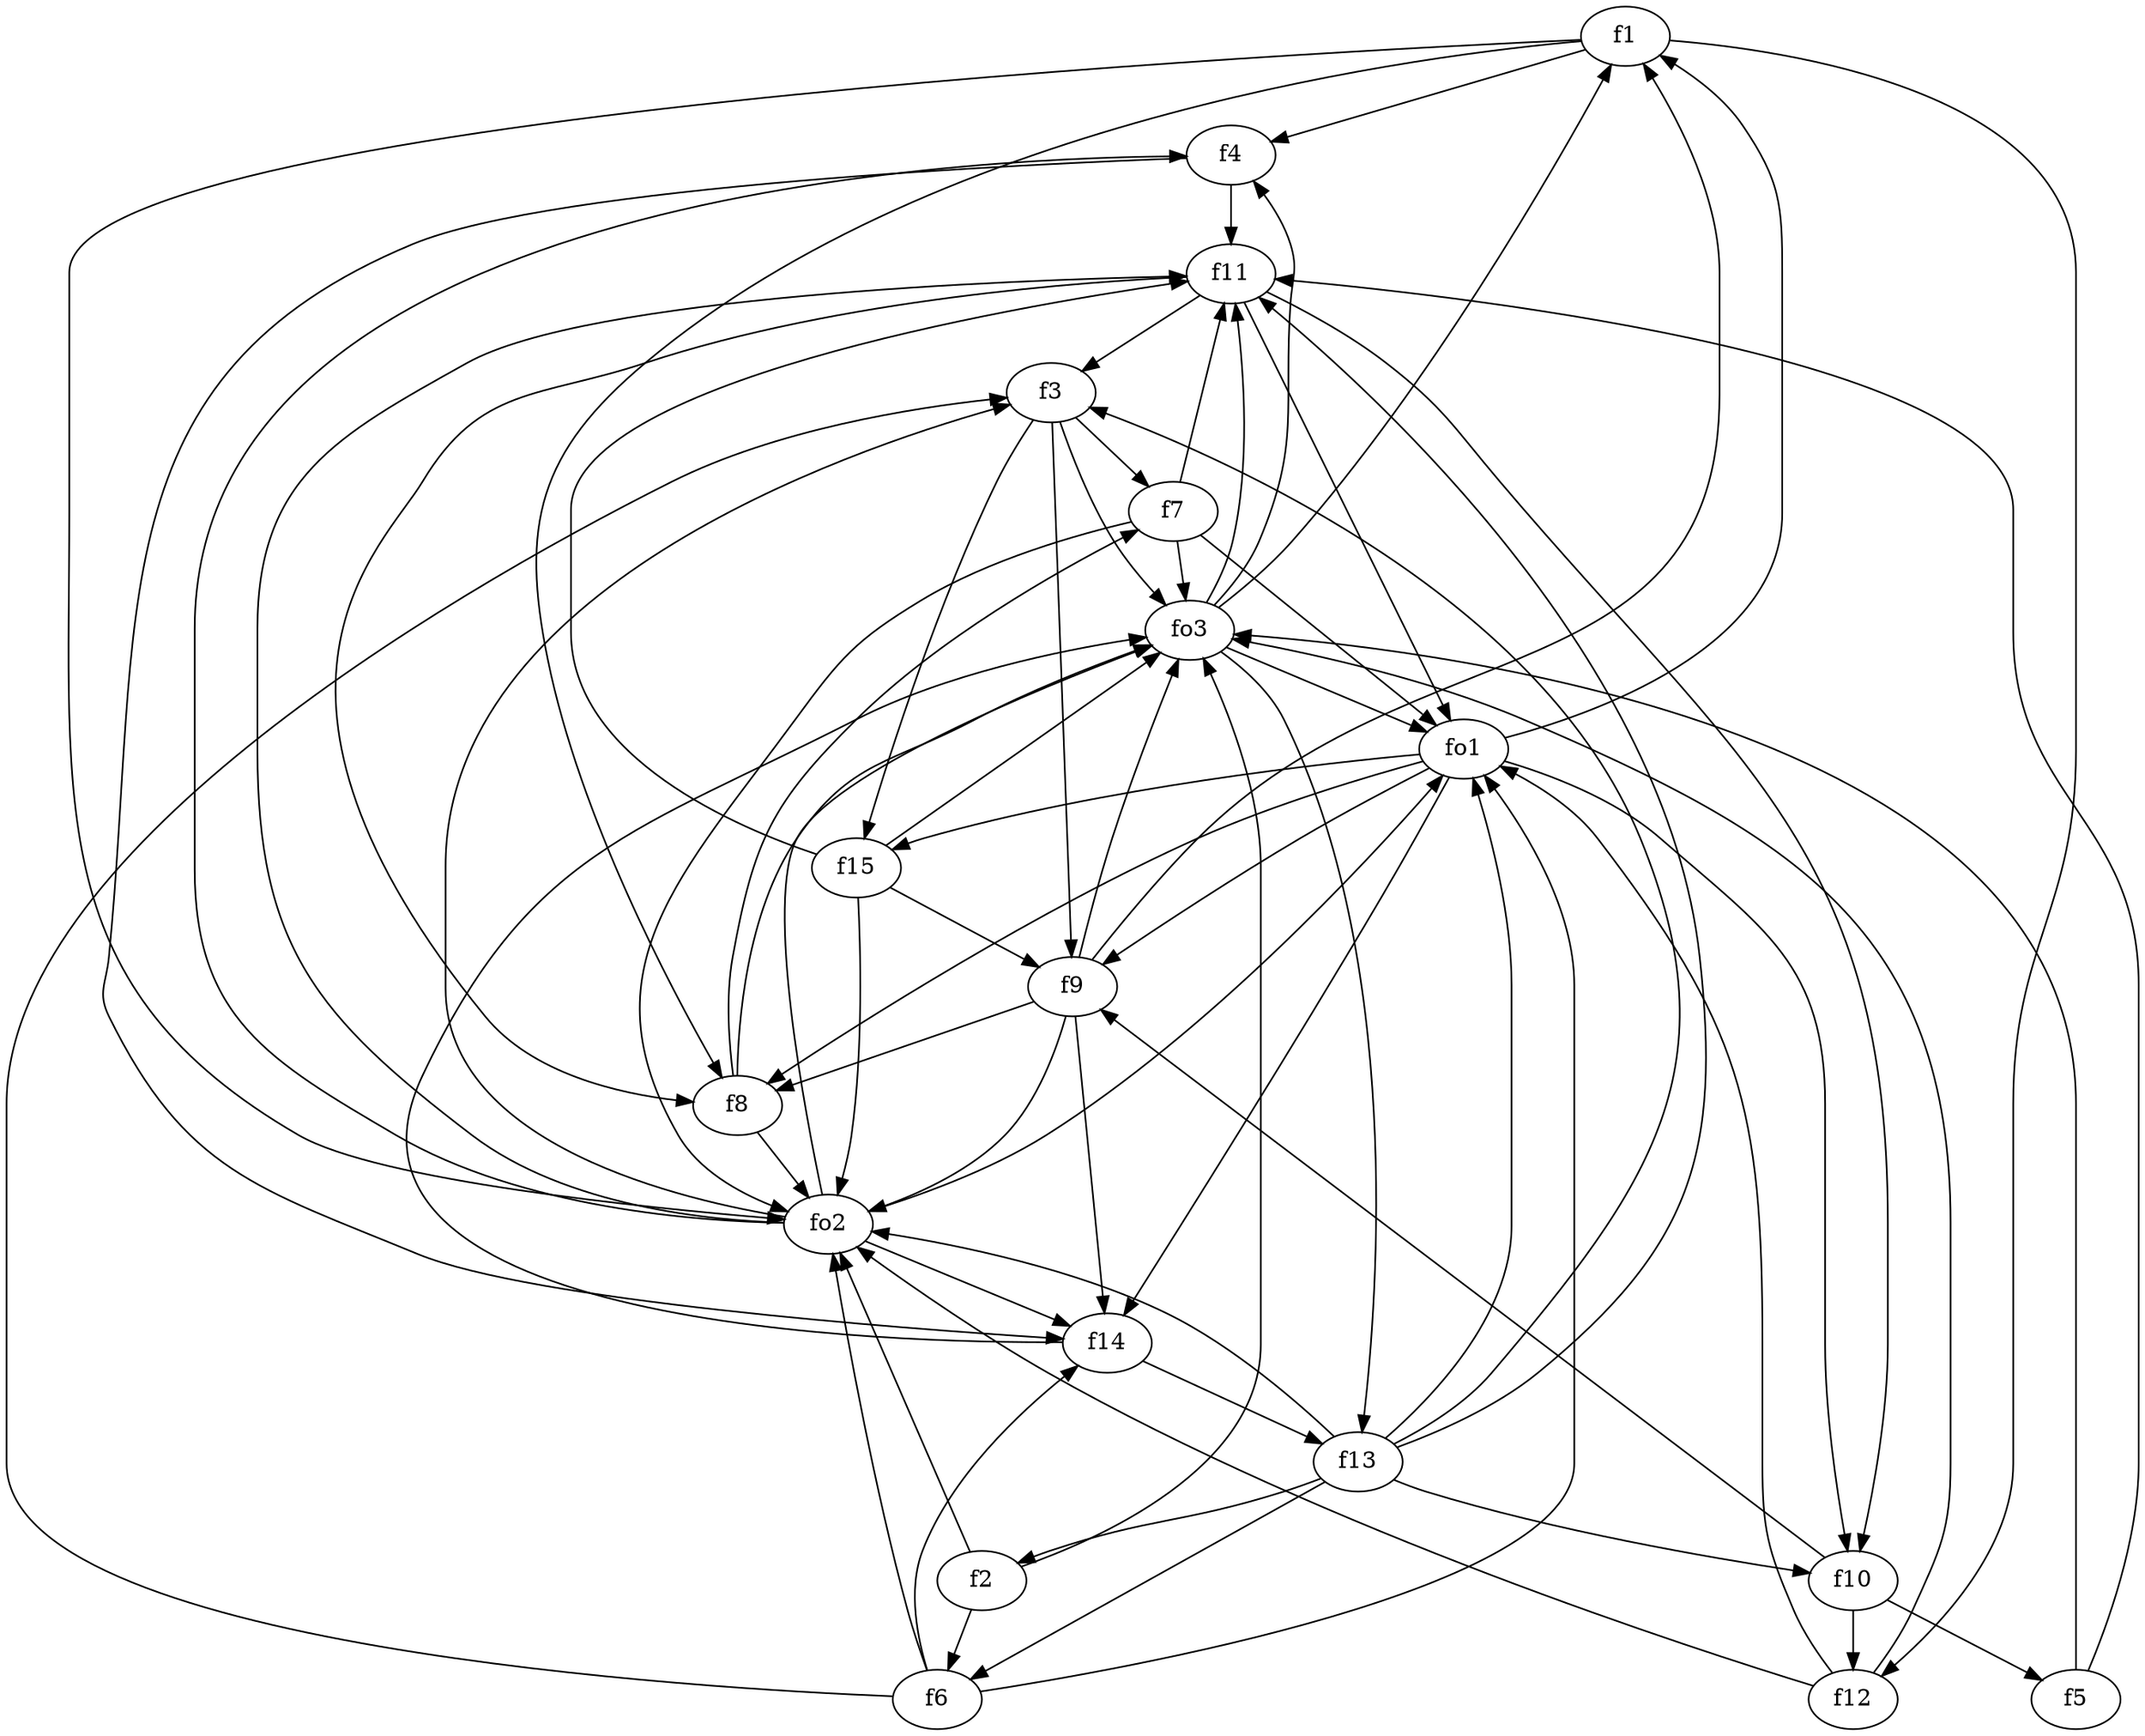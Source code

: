 strict digraph  {
f1;
f2;
f3;
f4;
f5;
f6;
f7;
f8;
f9;
f10;
f11;
f12;
f13;
f14;
f15;
fo1;
fo2;
fo3;
f1 -> f12  [weight=2];
f1 -> f4  [weight=2];
f1 -> fo2  [weight=2];
f1 -> f8  [weight=2];
f2 -> f6  [weight=2];
f2 -> fo3  [weight=2];
f2 -> fo2  [weight=2];
f3 -> fo3  [weight=2];
f3 -> f7  [weight=2];
f3 -> f15  [weight=2];
f3 -> f9  [weight=2];
f4 -> f11  [weight=2];
f4 -> f14  [weight=2];
f5 -> fo3  [weight=2];
f5 -> f11  [weight=2];
f6 -> f14  [weight=2];
f6 -> fo2  [weight=2];
f6 -> fo1  [weight=2];
f6 -> f3  [weight=2];
f7 -> fo2  [weight=2];
f7 -> f11  [weight=2];
f7 -> fo1  [weight=2];
f7 -> fo3  [weight=2];
f8 -> fo3  [weight=2];
f8 -> fo2  [weight=2];
f8 -> f7  [weight=2];
f9 -> fo2  [weight=2];
f9 -> fo3  [weight=2];
f9 -> f14  [weight=2];
f9 -> f8  [weight=2];
f9 -> f1  [weight=2];
f10 -> f5  [weight=2];
f10 -> f12  [weight=2];
f10 -> f9  [weight=2];
f11 -> f8  [weight=2];
f11 -> f3  [weight=2];
f11 -> fo1  [weight=2];
f11 -> f10  [weight=2];
f12 -> fo3  [weight=2];
f12 -> fo1  [weight=2];
f12 -> fo2  [weight=2];
f13 -> f10  [weight=2];
f13 -> f3  [weight=2];
f13 -> fo2  [weight=2];
f13 -> fo1  [weight=2];
f13 -> f2  [weight=2];
f13 -> f6  [weight=2];
f13 -> f11  [weight=2];
f14 -> f13  [weight=2];
f14 -> fo3  [weight=2];
f15 -> fo2  [weight=2];
f15 -> f11  [weight=2];
f15 -> f9  [weight=2];
f15 -> fo3  [weight=2];
fo1 -> f9  [weight=2];
fo1 -> f15  [weight=2];
fo1 -> f10  [weight=2];
fo1 -> f1  [weight=2];
fo1 -> f14  [weight=2];
fo1 -> f8  [weight=2];
fo2 -> fo3  [weight=2];
fo2 -> fo1  [weight=2];
fo2 -> f14  [weight=2];
fo2 -> f4  [weight=2];
fo2 -> f3  [weight=2];
fo2 -> f11  [weight=2];
fo3 -> fo1  [weight=2];
fo3 -> f11  [weight=2];
fo3 -> f1  [weight=2];
fo3 -> f13  [weight=2];
fo3 -> f4  [weight=2];
}
